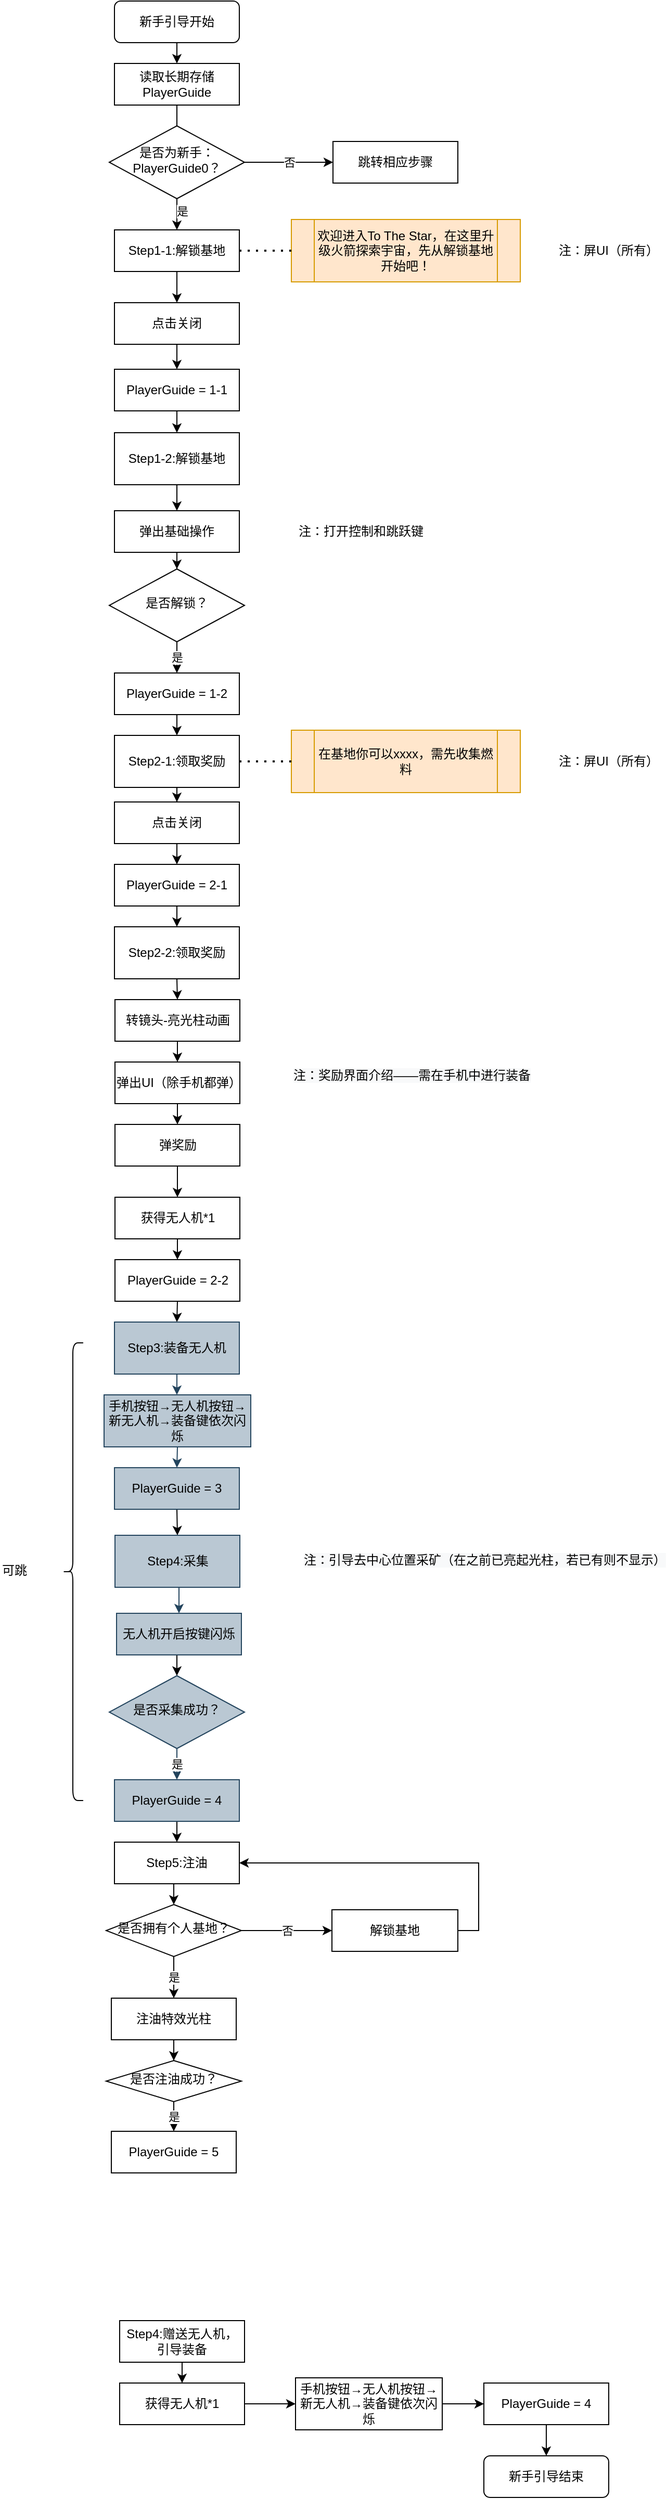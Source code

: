 <mxfile version="14.1.8" type="github">
  <diagram id="C5RBs43oDa-KdzZeNtuy" name="Page-1">
    <mxGraphModel dx="1422" dy="761" grid="1" gridSize="10" guides="1" tooltips="1" connect="1" arrows="1" fold="1" page="1" pageScale="1" pageWidth="583" pageHeight="827" math="0" shadow="0">
      <root>
        <mxCell id="WIyWlLk6GJQsqaUBKTNV-0" />
        <mxCell id="WIyWlLk6GJQsqaUBKTNV-1" parent="WIyWlLk6GJQsqaUBKTNV-0" />
        <mxCell id="ZSfEejRUCSxW9scSHlyq-50" style="edgeStyle=orthogonalEdgeStyle;rounded=0;orthogonalLoop=1;jettySize=auto;html=1;exitX=0.5;exitY=1;exitDx=0;exitDy=0;entryX=0.5;entryY=0;entryDx=0;entryDy=0;" edge="1" parent="WIyWlLk6GJQsqaUBKTNV-1" source="ZSfEejRUCSxW9scSHlyq-51" target="ZSfEejRUCSxW9scSHlyq-56">
          <mxGeometry relative="1" as="geometry" />
        </mxCell>
        <mxCell id="ZSfEejRUCSxW9scSHlyq-51" value="新手引导开始" style="rounded=1;whiteSpace=wrap;html=1;fontSize=12;glass=0;strokeWidth=1;shadow=0;" vertex="1" parent="WIyWlLk6GJQsqaUBKTNV-1">
          <mxGeometry x="170" y="20" width="120" height="40" as="geometry" />
        </mxCell>
        <mxCell id="ZSfEejRUCSxW9scSHlyq-105" style="edgeStyle=orthogonalEdgeStyle;rounded=0;orthogonalLoop=1;jettySize=auto;html=1;exitX=0.5;exitY=1;exitDx=0;exitDy=0;" edge="1" parent="WIyWlLk6GJQsqaUBKTNV-1" source="ZSfEejRUCSxW9scSHlyq-53" target="ZSfEejRUCSxW9scSHlyq-104">
          <mxGeometry relative="1" as="geometry" />
        </mxCell>
        <mxCell id="ZSfEejRUCSxW9scSHlyq-53" value="Step1-1:解锁基地" style="rounded=0;whiteSpace=wrap;html=1;" vertex="1" parent="WIyWlLk6GJQsqaUBKTNV-1">
          <mxGeometry x="170" y="240" width="120" height="40" as="geometry" />
        </mxCell>
        <mxCell id="ZSfEejRUCSxW9scSHlyq-54" style="edgeStyle=orthogonalEdgeStyle;rounded=0;orthogonalLoop=1;jettySize=auto;html=1;exitX=0.5;exitY=1;exitDx=0;exitDy=0;entryX=0.5;entryY=0;entryDx=0;entryDy=0;" edge="1" parent="WIyWlLk6GJQsqaUBKTNV-1" source="ZSfEejRUCSxW9scSHlyq-56" target="ZSfEejRUCSxW9scSHlyq-53">
          <mxGeometry relative="1" as="geometry" />
        </mxCell>
        <mxCell id="ZSfEejRUCSxW9scSHlyq-55" value="是" style="edgeLabel;html=1;align=center;verticalAlign=middle;resizable=0;points=[];" vertex="1" connectable="0" parent="ZSfEejRUCSxW9scSHlyq-54">
          <mxGeometry x="0.7" y="5" relative="1" as="geometry">
            <mxPoint as="offset" />
          </mxGeometry>
        </mxCell>
        <mxCell id="ZSfEejRUCSxW9scSHlyq-56" value="读取长期存储PlayerGuide" style="rounded=0;whiteSpace=wrap;html=1;" vertex="1" parent="WIyWlLk6GJQsqaUBKTNV-1">
          <mxGeometry x="170" y="80" width="120" height="40" as="geometry" />
        </mxCell>
        <mxCell id="ZSfEejRUCSxW9scSHlyq-57" value="否" style="edgeStyle=orthogonalEdgeStyle;rounded=0;orthogonalLoop=1;jettySize=auto;html=1;exitX=1;exitY=0.5;exitDx=0;exitDy=0;entryX=0;entryY=0.5;entryDx=0;entryDy=0;" edge="1" parent="WIyWlLk6GJQsqaUBKTNV-1" source="ZSfEejRUCSxW9scSHlyq-58" target="ZSfEejRUCSxW9scSHlyq-84">
          <mxGeometry relative="1" as="geometry" />
        </mxCell>
        <mxCell id="ZSfEejRUCSxW9scSHlyq-58" value="是否为新手：PlayerGuide0？" style="rhombus;whiteSpace=wrap;html=1;shadow=0;fontFamily=Helvetica;fontSize=12;align=center;strokeWidth=1;spacing=6;spacingTop=-4;" vertex="1" parent="WIyWlLk6GJQsqaUBKTNV-1">
          <mxGeometry x="165" y="140" width="130" height="70" as="geometry" />
        </mxCell>
        <mxCell id="ZSfEejRUCSxW9scSHlyq-59" style="edgeStyle=orthogonalEdgeStyle;rounded=0;orthogonalLoop=1;jettySize=auto;html=1;exitX=0.5;exitY=1;exitDx=0;exitDy=0;" edge="1" parent="WIyWlLk6GJQsqaUBKTNV-1">
          <mxGeometry relative="1" as="geometry">
            <mxPoint x="210" y="230" as="sourcePoint" />
            <mxPoint x="210" y="230" as="targetPoint" />
          </mxGeometry>
        </mxCell>
        <mxCell id="ZSfEejRUCSxW9scSHlyq-161" style="edgeStyle=orthogonalEdgeStyle;rounded=0;orthogonalLoop=1;jettySize=auto;html=1;exitX=0.5;exitY=1;exitDx=0;exitDy=0;entryX=0.5;entryY=0;entryDx=0;entryDy=0;" edge="1" parent="WIyWlLk6GJQsqaUBKTNV-1" source="ZSfEejRUCSxW9scSHlyq-63" target="ZSfEejRUCSxW9scSHlyq-65">
          <mxGeometry relative="1" as="geometry" />
        </mxCell>
        <mxCell id="ZSfEejRUCSxW9scSHlyq-63" value="PlayerGuide = 3" style="rounded=0;whiteSpace=wrap;html=1;fillColor=#bac8d3;strokeColor=#23445d;" vertex="1" parent="WIyWlLk6GJQsqaUBKTNV-1">
          <mxGeometry x="170" y="1430" width="120" height="40" as="geometry" />
        </mxCell>
        <mxCell id="ZSfEejRUCSxW9scSHlyq-164" style="edgeStyle=orthogonalEdgeStyle;rounded=0;orthogonalLoop=1;jettySize=auto;html=1;exitX=0.5;exitY=1;exitDx=0;exitDy=0;entryX=0.5;entryY=0;entryDx=0;entryDy=0;fillColor=#bac8d3;strokeColor=#23445d;" edge="1" parent="WIyWlLk6GJQsqaUBKTNV-1" source="ZSfEejRUCSxW9scSHlyq-65" target="ZSfEejRUCSxW9scSHlyq-163">
          <mxGeometry relative="1" as="geometry" />
        </mxCell>
        <mxCell id="ZSfEejRUCSxW9scSHlyq-65" value="Step4:采集" style="rounded=0;whiteSpace=wrap;html=1;fillColor=#bac8d3;strokeColor=#23445d;" vertex="1" parent="WIyWlLk6GJQsqaUBKTNV-1">
          <mxGeometry x="170.5" y="1495" width="120" height="50" as="geometry" />
        </mxCell>
        <mxCell id="ZSfEejRUCSxW9scSHlyq-66" value="是" style="edgeStyle=orthogonalEdgeStyle;rounded=0;orthogonalLoop=1;jettySize=auto;html=1;exitX=0.5;exitY=1;exitDx=0;exitDy=0;entryX=0.5;entryY=0;entryDx=0;entryDy=0;fillColor=#bac8d3;strokeColor=#23445d;" edge="1" parent="WIyWlLk6GJQsqaUBKTNV-1" source="ZSfEejRUCSxW9scSHlyq-67" target="ZSfEejRUCSxW9scSHlyq-69">
          <mxGeometry relative="1" as="geometry" />
        </mxCell>
        <mxCell id="ZSfEejRUCSxW9scSHlyq-67" value="是否采集成功？" style="rhombus;whiteSpace=wrap;html=1;shadow=0;fontFamily=Helvetica;fontSize=12;align=center;strokeWidth=1;spacing=6;spacingTop=-4;fillColor=#bac8d3;strokeColor=#23445d;" vertex="1" parent="WIyWlLk6GJQsqaUBKTNV-1">
          <mxGeometry x="165" y="1630" width="130" height="70" as="geometry" />
        </mxCell>
        <mxCell id="ZSfEejRUCSxW9scSHlyq-172" style="edgeStyle=orthogonalEdgeStyle;rounded=0;orthogonalLoop=1;jettySize=auto;html=1;exitX=0.5;exitY=1;exitDx=0;exitDy=0;entryX=0.5;entryY=0;entryDx=0;entryDy=0;" edge="1" parent="WIyWlLk6GJQsqaUBKTNV-1" source="ZSfEejRUCSxW9scSHlyq-69" target="ZSfEejRUCSxW9scSHlyq-171">
          <mxGeometry relative="1" as="geometry" />
        </mxCell>
        <mxCell id="ZSfEejRUCSxW9scSHlyq-69" value="PlayerGuide = 4" style="rounded=0;whiteSpace=wrap;html=1;fillColor=#bac8d3;strokeColor=#23445d;" vertex="1" parent="WIyWlLk6GJQsqaUBKTNV-1">
          <mxGeometry x="170" y="1730" width="120" height="40" as="geometry" />
        </mxCell>
        <mxCell id="ZSfEejRUCSxW9scSHlyq-70" style="edgeStyle=orthogonalEdgeStyle;rounded=0;orthogonalLoop=1;jettySize=auto;html=1;exitX=0.5;exitY=1;exitDx=0;exitDy=0;" edge="1" parent="WIyWlLk6GJQsqaUBKTNV-1" source="ZSfEejRUCSxW9scSHlyq-71" target="ZSfEejRUCSxW9scSHlyq-73">
          <mxGeometry relative="1" as="geometry" />
        </mxCell>
        <mxCell id="ZSfEejRUCSxW9scSHlyq-71" value="注油特效光柱" style="rounded=0;whiteSpace=wrap;html=1;" vertex="1" parent="WIyWlLk6GJQsqaUBKTNV-1">
          <mxGeometry x="167" y="1940" width="120" height="40" as="geometry" />
        </mxCell>
        <mxCell id="ZSfEejRUCSxW9scSHlyq-184" value="是" style="edgeStyle=orthogonalEdgeStyle;rounded=0;orthogonalLoop=1;jettySize=auto;html=1;exitX=0.5;exitY=1;exitDx=0;exitDy=0;" edge="1" parent="WIyWlLk6GJQsqaUBKTNV-1" source="ZSfEejRUCSxW9scSHlyq-73" target="ZSfEejRUCSxW9scSHlyq-75">
          <mxGeometry relative="1" as="geometry" />
        </mxCell>
        <mxCell id="ZSfEejRUCSxW9scSHlyq-73" value="是否注油成功？" style="rhombus;whiteSpace=wrap;html=1;shadow=0;fontFamily=Helvetica;fontSize=12;align=center;strokeWidth=1;spacing=6;spacingTop=-4;" vertex="1" parent="WIyWlLk6GJQsqaUBKTNV-1">
          <mxGeometry x="162" y="2000" width="130" height="39.5" as="geometry" />
        </mxCell>
        <mxCell id="ZSfEejRUCSxW9scSHlyq-75" value="PlayerGuide = 5" style="rounded=0;whiteSpace=wrap;html=1;" vertex="1" parent="WIyWlLk6GJQsqaUBKTNV-1">
          <mxGeometry x="167" y="2068" width="120" height="40" as="geometry" />
        </mxCell>
        <mxCell id="ZSfEejRUCSxW9scSHlyq-76" style="edgeStyle=orthogonalEdgeStyle;rounded=0;orthogonalLoop=1;jettySize=auto;html=1;exitX=0.5;exitY=1;exitDx=0;exitDy=0;entryX=0.5;entryY=0;entryDx=0;entryDy=0;" edge="1" parent="WIyWlLk6GJQsqaUBKTNV-1" source="ZSfEejRUCSxW9scSHlyq-77" target="ZSfEejRUCSxW9scSHlyq-79">
          <mxGeometry relative="1" as="geometry" />
        </mxCell>
        <mxCell id="ZSfEejRUCSxW9scSHlyq-77" value="Step4:赠送无人机，引导装备" style="rounded=0;whiteSpace=wrap;html=1;" vertex="1" parent="WIyWlLk6GJQsqaUBKTNV-1">
          <mxGeometry x="175" y="2250" width="120" height="40" as="geometry" />
        </mxCell>
        <mxCell id="ZSfEejRUCSxW9scSHlyq-78" style="edgeStyle=orthogonalEdgeStyle;rounded=0;orthogonalLoop=1;jettySize=auto;html=1;exitX=1;exitY=0.5;exitDx=0;exitDy=0;entryX=0;entryY=0.5;entryDx=0;entryDy=0;" edge="1" parent="WIyWlLk6GJQsqaUBKTNV-1" source="ZSfEejRUCSxW9scSHlyq-79" target="ZSfEejRUCSxW9scSHlyq-81">
          <mxGeometry relative="1" as="geometry" />
        </mxCell>
        <mxCell id="ZSfEejRUCSxW9scSHlyq-79" value="获得无人机*1" style="rounded=0;whiteSpace=wrap;html=1;" vertex="1" parent="WIyWlLk6GJQsqaUBKTNV-1">
          <mxGeometry x="175" y="2310" width="120" height="40" as="geometry" />
        </mxCell>
        <mxCell id="ZSfEejRUCSxW9scSHlyq-80" style="edgeStyle=orthogonalEdgeStyle;rounded=0;orthogonalLoop=1;jettySize=auto;html=1;exitX=1;exitY=0.5;exitDx=0;exitDy=0;entryX=0;entryY=0.5;entryDx=0;entryDy=0;" edge="1" parent="WIyWlLk6GJQsqaUBKTNV-1" source="ZSfEejRUCSxW9scSHlyq-81" target="ZSfEejRUCSxW9scSHlyq-83">
          <mxGeometry relative="1" as="geometry" />
        </mxCell>
        <mxCell id="ZSfEejRUCSxW9scSHlyq-81" value="&lt;span style=&quot;font-family: &amp;#34;helvetica&amp;#34;&quot;&gt;手机按钮→无人机按钮→新无人机→装备键依次闪烁&lt;/span&gt;" style="rounded=0;whiteSpace=wrap;html=1;" vertex="1" parent="WIyWlLk6GJQsqaUBKTNV-1">
          <mxGeometry x="344" y="2305" width="141" height="50" as="geometry" />
        </mxCell>
        <mxCell id="ZSfEejRUCSxW9scSHlyq-82" style="edgeStyle=orthogonalEdgeStyle;rounded=0;orthogonalLoop=1;jettySize=auto;html=1;exitX=0.5;exitY=1;exitDx=0;exitDy=0;entryX=0.5;entryY=0;entryDx=0;entryDy=0;" edge="1" parent="WIyWlLk6GJQsqaUBKTNV-1" source="ZSfEejRUCSxW9scSHlyq-83" target="ZSfEejRUCSxW9scSHlyq-99">
          <mxGeometry relative="1" as="geometry" />
        </mxCell>
        <mxCell id="ZSfEejRUCSxW9scSHlyq-83" value="PlayerGuide = 4" style="rounded=0;whiteSpace=wrap;html=1;" vertex="1" parent="WIyWlLk6GJQsqaUBKTNV-1">
          <mxGeometry x="525" y="2310" width="120" height="40" as="geometry" />
        </mxCell>
        <mxCell id="ZSfEejRUCSxW9scSHlyq-84" value="跳转相应步骤" style="rounded=0;whiteSpace=wrap;html=1;" vertex="1" parent="WIyWlLk6GJQsqaUBKTNV-1">
          <mxGeometry x="380" y="155" width="120" height="40" as="geometry" />
        </mxCell>
        <mxCell id="ZSfEejRUCSxW9scSHlyq-85" value="欢迎进入To The Star，在这里升级火箭探索宇宙，先从解锁基地开始吧！" style="shape=process;whiteSpace=wrap;html=1;backgroundOutline=1;fillColor=#ffe6cc;strokeColor=#d79b00;" vertex="1" parent="WIyWlLk6GJQsqaUBKTNV-1">
          <mxGeometry x="340" y="230" width="220" height="60" as="geometry" />
        </mxCell>
        <mxCell id="ZSfEejRUCSxW9scSHlyq-86" value="" style="endArrow=none;dashed=1;html=1;dashPattern=1 3;strokeWidth=2;exitX=1;exitY=0.5;exitDx=0;exitDy=0;entryX=0;entryY=0.5;entryDx=0;entryDy=0;" edge="1" parent="WIyWlLk6GJQsqaUBKTNV-1" source="ZSfEejRUCSxW9scSHlyq-53" target="ZSfEejRUCSxW9scSHlyq-85">
          <mxGeometry width="50" height="50" relative="1" as="geometry">
            <mxPoint x="420" y="450" as="sourcePoint" />
            <mxPoint x="470" y="400" as="targetPoint" />
          </mxGeometry>
        </mxCell>
        <mxCell id="ZSfEejRUCSxW9scSHlyq-91" value="是" style="edgeStyle=orthogonalEdgeStyle;rounded=0;orthogonalLoop=1;jettySize=auto;html=1;exitX=0.5;exitY=1;exitDx=0;exitDy=0;entryX=0.5;entryY=0;entryDx=0;entryDy=0;" edge="1" parent="WIyWlLk6GJQsqaUBKTNV-1" source="ZSfEejRUCSxW9scSHlyq-93" target="ZSfEejRUCSxW9scSHlyq-71">
          <mxGeometry relative="1" as="geometry" />
        </mxCell>
        <mxCell id="ZSfEejRUCSxW9scSHlyq-92" value="否" style="edgeStyle=orthogonalEdgeStyle;rounded=0;orthogonalLoop=1;jettySize=auto;html=1;exitX=1;exitY=0.5;exitDx=0;exitDy=0;entryX=0;entryY=0.5;entryDx=0;entryDy=0;" edge="1" parent="WIyWlLk6GJQsqaUBKTNV-1" source="ZSfEejRUCSxW9scSHlyq-93" target="ZSfEejRUCSxW9scSHlyq-95">
          <mxGeometry relative="1" as="geometry" />
        </mxCell>
        <mxCell id="ZSfEejRUCSxW9scSHlyq-93" value="是否拥有个人基地？" style="rhombus;whiteSpace=wrap;html=1;shadow=0;fontFamily=Helvetica;fontSize=12;align=center;strokeWidth=1;spacing=6;spacingTop=-4;" vertex="1" parent="WIyWlLk6GJQsqaUBKTNV-1">
          <mxGeometry x="162" y="1850" width="130" height="50" as="geometry" />
        </mxCell>
        <mxCell id="ZSfEejRUCSxW9scSHlyq-179" style="edgeStyle=orthogonalEdgeStyle;rounded=0;orthogonalLoop=1;jettySize=auto;html=1;exitX=1;exitY=0.5;exitDx=0;exitDy=0;entryX=1;entryY=0.5;entryDx=0;entryDy=0;" edge="1" parent="WIyWlLk6GJQsqaUBKTNV-1" source="ZSfEejRUCSxW9scSHlyq-95" target="ZSfEejRUCSxW9scSHlyq-171">
          <mxGeometry relative="1" as="geometry" />
        </mxCell>
        <mxCell id="ZSfEejRUCSxW9scSHlyq-95" value="解锁基地" style="rounded=0;whiteSpace=wrap;html=1;" vertex="1" parent="WIyWlLk6GJQsqaUBKTNV-1">
          <mxGeometry x="379" y="1855" width="121" height="40" as="geometry" />
        </mxCell>
        <mxCell id="ZSfEejRUCSxW9scSHlyq-99" value="新手引导结束" style="rounded=1;whiteSpace=wrap;html=1;fontSize=12;glass=0;strokeWidth=1;shadow=0;" vertex="1" parent="WIyWlLk6GJQsqaUBKTNV-1">
          <mxGeometry x="525" y="2380" width="120" height="40" as="geometry" />
        </mxCell>
        <mxCell id="ZSfEejRUCSxW9scSHlyq-100" value="注：屏UI（所有）" style="text;html=1;strokeColor=none;fillColor=none;align=center;verticalAlign=middle;whiteSpace=wrap;rounded=0;" vertex="1" parent="WIyWlLk6GJQsqaUBKTNV-1">
          <mxGeometry x="590" y="250" width="110" height="20" as="geometry" />
        </mxCell>
        <mxCell id="ZSfEejRUCSxW9scSHlyq-142" style="edgeStyle=orthogonalEdgeStyle;rounded=0;orthogonalLoop=1;jettySize=auto;html=1;exitX=0.5;exitY=1;exitDx=0;exitDy=0;entryX=0.5;entryY=0;entryDx=0;entryDy=0;" edge="1" parent="WIyWlLk6GJQsqaUBKTNV-1" source="ZSfEejRUCSxW9scSHlyq-104" target="ZSfEejRUCSxW9scSHlyq-141">
          <mxGeometry relative="1" as="geometry" />
        </mxCell>
        <mxCell id="ZSfEejRUCSxW9scSHlyq-104" value="点击关闭" style="rounded=0;whiteSpace=wrap;html=1;" vertex="1" parent="WIyWlLk6GJQsqaUBKTNV-1">
          <mxGeometry x="170" y="310" width="120" height="40" as="geometry" />
        </mxCell>
        <mxCell id="ZSfEejRUCSxW9scSHlyq-118" style="edgeStyle=orthogonalEdgeStyle;rounded=0;orthogonalLoop=1;jettySize=auto;html=1;exitX=0.5;exitY=1;exitDx=0;exitDy=0;" edge="1" parent="WIyWlLk6GJQsqaUBKTNV-1" source="ZSfEejRUCSxW9scSHlyq-106" target="ZSfEejRUCSxW9scSHlyq-114">
          <mxGeometry relative="1" as="geometry" />
        </mxCell>
        <mxCell id="ZSfEejRUCSxW9scSHlyq-106" value="弹出基础操作" style="rounded=0;whiteSpace=wrap;html=1;" vertex="1" parent="WIyWlLk6GJQsqaUBKTNV-1">
          <mxGeometry x="170" y="510" width="120" height="40" as="geometry" />
        </mxCell>
        <mxCell id="ZSfEejRUCSxW9scSHlyq-110" value="注：打开控制和跳跃键" style="text;html=1;strokeColor=none;fillColor=none;align=center;verticalAlign=middle;whiteSpace=wrap;rounded=0;" vertex="1" parent="WIyWlLk6GJQsqaUBKTNV-1">
          <mxGeometry x="339" y="520" width="136" height="20" as="geometry" />
        </mxCell>
        <mxCell id="ZSfEejRUCSxW9scSHlyq-113" value="是" style="edgeStyle=orthogonalEdgeStyle;rounded=0;orthogonalLoop=1;jettySize=auto;html=1;exitX=0.5;exitY=1;exitDx=0;exitDy=0;entryX=0.5;entryY=0;entryDx=0;entryDy=0;" edge="1" parent="WIyWlLk6GJQsqaUBKTNV-1" source="ZSfEejRUCSxW9scSHlyq-114" target="ZSfEejRUCSxW9scSHlyq-116">
          <mxGeometry relative="1" as="geometry" />
        </mxCell>
        <mxCell id="ZSfEejRUCSxW9scSHlyq-114" value="是否解锁？" style="rhombus;whiteSpace=wrap;html=1;shadow=0;fontFamily=Helvetica;fontSize=12;align=center;strokeWidth=1;spacing=6;spacingTop=-4;" vertex="1" parent="WIyWlLk6GJQsqaUBKTNV-1">
          <mxGeometry x="165" y="566" width="130" height="70" as="geometry" />
        </mxCell>
        <mxCell id="ZSfEejRUCSxW9scSHlyq-115" style="edgeStyle=orthogonalEdgeStyle;rounded=0;orthogonalLoop=1;jettySize=auto;html=1;exitX=0.5;exitY=1;exitDx=0;exitDy=0;entryX=0.5;entryY=0;entryDx=0;entryDy=0;" edge="1" parent="WIyWlLk6GJQsqaUBKTNV-1" source="ZSfEejRUCSxW9scSHlyq-116" target="ZSfEejRUCSxW9scSHlyq-117">
          <mxGeometry relative="1" as="geometry" />
        </mxCell>
        <mxCell id="ZSfEejRUCSxW9scSHlyq-116" value="PlayerGuide = 1-2" style="rounded=0;whiteSpace=wrap;html=1;" vertex="1" parent="WIyWlLk6GJQsqaUBKTNV-1">
          <mxGeometry x="170" y="666" width="120" height="40" as="geometry" />
        </mxCell>
        <mxCell id="ZSfEejRUCSxW9scSHlyq-154" style="edgeStyle=orthogonalEdgeStyle;rounded=0;orthogonalLoop=1;jettySize=auto;html=1;exitX=0.5;exitY=1;exitDx=0;exitDy=0;" edge="1" parent="WIyWlLk6GJQsqaUBKTNV-1" source="ZSfEejRUCSxW9scSHlyq-117" target="ZSfEejRUCSxW9scSHlyq-148">
          <mxGeometry relative="1" as="geometry" />
        </mxCell>
        <mxCell id="ZSfEejRUCSxW9scSHlyq-117" value="Step2-1:领取奖励" style="rounded=0;whiteSpace=wrap;html=1;" vertex="1" parent="WIyWlLk6GJQsqaUBKTNV-1">
          <mxGeometry x="170" y="726" width="120" height="50" as="geometry" />
        </mxCell>
        <mxCell id="ZSfEejRUCSxW9scSHlyq-122" style="edgeStyle=orthogonalEdgeStyle;rounded=0;orthogonalLoop=1;jettySize=auto;html=1;exitX=0.5;exitY=1;exitDx=0;exitDy=0;entryX=0.5;entryY=0;entryDx=0;entryDy=0;" edge="1" parent="WIyWlLk6GJQsqaUBKTNV-1" source="ZSfEejRUCSxW9scSHlyq-119" target="ZSfEejRUCSxW9scSHlyq-121">
          <mxGeometry relative="1" as="geometry" />
        </mxCell>
        <mxCell id="ZSfEejRUCSxW9scSHlyq-119" value="转镜头-亮光柱动画" style="rounded=0;whiteSpace=wrap;html=1;" vertex="1" parent="WIyWlLk6GJQsqaUBKTNV-1">
          <mxGeometry x="170.5" y="980" width="120" height="40" as="geometry" />
        </mxCell>
        <mxCell id="ZSfEejRUCSxW9scSHlyq-125" style="edgeStyle=orthogonalEdgeStyle;rounded=0;orthogonalLoop=1;jettySize=auto;html=1;exitX=0.5;exitY=1;exitDx=0;exitDy=0;entryX=0.5;entryY=0;entryDx=0;entryDy=0;" edge="1" parent="WIyWlLk6GJQsqaUBKTNV-1" source="ZSfEejRUCSxW9scSHlyq-121" target="ZSfEejRUCSxW9scSHlyq-123">
          <mxGeometry relative="1" as="geometry" />
        </mxCell>
        <mxCell id="ZSfEejRUCSxW9scSHlyq-121" value="弹出UI（除手机都弹）" style="rounded=0;whiteSpace=wrap;html=1;" vertex="1" parent="WIyWlLk6GJQsqaUBKTNV-1">
          <mxGeometry x="170.5" y="1040" width="120" height="40" as="geometry" />
        </mxCell>
        <mxCell id="ZSfEejRUCSxW9scSHlyq-134" style="edgeStyle=orthogonalEdgeStyle;rounded=0;orthogonalLoop=1;jettySize=auto;html=1;exitX=0.5;exitY=1;exitDx=0;exitDy=0;entryX=0.5;entryY=0;entryDx=0;entryDy=0;" edge="1" parent="WIyWlLk6GJQsqaUBKTNV-1" source="ZSfEejRUCSxW9scSHlyq-123" target="ZSfEejRUCSxW9scSHlyq-132">
          <mxGeometry relative="1" as="geometry" />
        </mxCell>
        <mxCell id="ZSfEejRUCSxW9scSHlyq-123" value="弹奖励" style="rounded=0;whiteSpace=wrap;html=1;" vertex="1" parent="WIyWlLk6GJQsqaUBKTNV-1">
          <mxGeometry x="170.5" y="1100" width="120" height="40" as="geometry" />
        </mxCell>
        <mxCell id="ZSfEejRUCSxW9scSHlyq-124" value="&lt;span style=&quot;color: rgb(0 , 0 , 0) ; font-family: &amp;#34;helvetica&amp;#34; ; font-size: 12px ; font-style: normal ; font-weight: 400 ; letter-spacing: normal ; text-align: center ; text-indent: 0px ; text-transform: none ; word-spacing: 0px ; background-color: rgb(248 , 249 , 250) ; display: inline ; float: none&quot;&gt;&lt;span style=&quot;font-family: &amp;#34;helvetica&amp;#34;&quot;&gt;注：&lt;/span&gt;奖励界面介绍——需在手机中进行装备&lt;/span&gt;" style="text;whiteSpace=wrap;html=1;" vertex="1" parent="WIyWlLk6GJQsqaUBKTNV-1">
          <mxGeometry x="339.5" y="1039" width="240" height="30" as="geometry" />
        </mxCell>
        <mxCell id="ZSfEejRUCSxW9scSHlyq-158" style="edgeStyle=orthogonalEdgeStyle;rounded=0;orthogonalLoop=1;jettySize=auto;html=1;exitX=0.5;exitY=1;exitDx=0;exitDy=0;entryX=0.5;entryY=0;entryDx=0;entryDy=0;" edge="1" parent="WIyWlLk6GJQsqaUBKTNV-1" source="ZSfEejRUCSxW9scSHlyq-126" target="ZSfEejRUCSxW9scSHlyq-137">
          <mxGeometry relative="1" as="geometry" />
        </mxCell>
        <mxCell id="ZSfEejRUCSxW9scSHlyq-126" value="PlayerGuide = 2-2" style="rounded=0;whiteSpace=wrap;html=1;" vertex="1" parent="WIyWlLk6GJQsqaUBKTNV-1">
          <mxGeometry x="170.5" y="1230" width="120" height="40" as="geometry" />
        </mxCell>
        <mxCell id="ZSfEejRUCSxW9scSHlyq-136" style="edgeStyle=orthogonalEdgeStyle;rounded=0;orthogonalLoop=1;jettySize=auto;html=1;exitX=0.5;exitY=1;exitDx=0;exitDy=0;entryX=0.5;entryY=0;entryDx=0;entryDy=0;" edge="1" parent="WIyWlLk6GJQsqaUBKTNV-1" source="ZSfEejRUCSxW9scSHlyq-132" target="ZSfEejRUCSxW9scSHlyq-126">
          <mxGeometry relative="1" as="geometry" />
        </mxCell>
        <mxCell id="ZSfEejRUCSxW9scSHlyq-132" value="获得无人机*1" style="rounded=0;whiteSpace=wrap;html=1;" vertex="1" parent="WIyWlLk6GJQsqaUBKTNV-1">
          <mxGeometry x="170.5" y="1170" width="120" height="40" as="geometry" />
        </mxCell>
        <mxCell id="ZSfEejRUCSxW9scSHlyq-160" style="edgeStyle=orthogonalEdgeStyle;rounded=0;orthogonalLoop=1;jettySize=auto;html=1;exitX=0.5;exitY=1;exitDx=0;exitDy=0;entryX=0.5;entryY=0;entryDx=0;entryDy=0;fillColor=#bac8d3;strokeColor=#23445d;" edge="1" parent="WIyWlLk6GJQsqaUBKTNV-1" source="ZSfEejRUCSxW9scSHlyq-133" target="ZSfEejRUCSxW9scSHlyq-63">
          <mxGeometry relative="1" as="geometry" />
        </mxCell>
        <mxCell id="ZSfEejRUCSxW9scSHlyq-133" value="&lt;span style=&quot;font-family: &amp;#34;helvetica&amp;#34;&quot;&gt;手机按钮→无人机按钮→新无人机→装备键依次闪烁&lt;/span&gt;" style="rounded=0;whiteSpace=wrap;html=1;fillColor=#bac8d3;strokeColor=#23445d;" vertex="1" parent="WIyWlLk6GJQsqaUBKTNV-1">
          <mxGeometry x="160" y="1360" width="141" height="50" as="geometry" />
        </mxCell>
        <mxCell id="ZSfEejRUCSxW9scSHlyq-159" style="edgeStyle=orthogonalEdgeStyle;rounded=0;orthogonalLoop=1;jettySize=auto;html=1;exitX=0.5;exitY=1;exitDx=0;exitDy=0;fillColor=#bac8d3;strokeColor=#23445d;" edge="1" parent="WIyWlLk6GJQsqaUBKTNV-1" source="ZSfEejRUCSxW9scSHlyq-137" target="ZSfEejRUCSxW9scSHlyq-133">
          <mxGeometry relative="1" as="geometry" />
        </mxCell>
        <mxCell id="ZSfEejRUCSxW9scSHlyq-137" value="Step3:装备无人机" style="rounded=0;whiteSpace=wrap;html=1;fillColor=#bac8d3;strokeColor=#23445d;" vertex="1" parent="WIyWlLk6GJQsqaUBKTNV-1">
          <mxGeometry x="170" y="1290" width="120" height="50" as="geometry" />
        </mxCell>
        <mxCell id="ZSfEejRUCSxW9scSHlyq-138" value="在基地你可以xxxx，需先收集燃料" style="shape=process;whiteSpace=wrap;html=1;backgroundOutline=1;fillColor=#ffe6cc;strokeColor=#d79b00;" vertex="1" parent="WIyWlLk6GJQsqaUBKTNV-1">
          <mxGeometry x="340" y="721" width="220" height="60" as="geometry" />
        </mxCell>
        <mxCell id="ZSfEejRUCSxW9scSHlyq-139" value="注：屏UI（所有）" style="text;html=1;strokeColor=none;fillColor=none;align=center;verticalAlign=middle;whiteSpace=wrap;rounded=0;" vertex="1" parent="WIyWlLk6GJQsqaUBKTNV-1">
          <mxGeometry x="590" y="741" width="110" height="20" as="geometry" />
        </mxCell>
        <mxCell id="ZSfEejRUCSxW9scSHlyq-140" value="" style="endArrow=none;dashed=1;html=1;dashPattern=1 3;strokeWidth=2;exitX=1;exitY=0.5;exitDx=0;exitDy=0;entryX=0;entryY=0.5;entryDx=0;entryDy=0;" edge="1" parent="WIyWlLk6GJQsqaUBKTNV-1" source="ZSfEejRUCSxW9scSHlyq-117" target="ZSfEejRUCSxW9scSHlyq-138">
          <mxGeometry width="50" height="50" relative="1" as="geometry">
            <mxPoint x="300" y="340" as="sourcePoint" />
            <mxPoint x="350" y="340" as="targetPoint" />
          </mxGeometry>
        </mxCell>
        <mxCell id="ZSfEejRUCSxW9scSHlyq-146" style="edgeStyle=orthogonalEdgeStyle;rounded=0;orthogonalLoop=1;jettySize=auto;html=1;exitX=0.5;exitY=1;exitDx=0;exitDy=0;entryX=0.5;entryY=0;entryDx=0;entryDy=0;" edge="1" parent="WIyWlLk6GJQsqaUBKTNV-1" source="ZSfEejRUCSxW9scSHlyq-141" target="ZSfEejRUCSxW9scSHlyq-144">
          <mxGeometry relative="1" as="geometry" />
        </mxCell>
        <mxCell id="ZSfEejRUCSxW9scSHlyq-141" value="PlayerGuide = 1-1" style="rounded=0;whiteSpace=wrap;html=1;" vertex="1" parent="WIyWlLk6GJQsqaUBKTNV-1">
          <mxGeometry x="170" y="374" width="120" height="40" as="geometry" />
        </mxCell>
        <mxCell id="ZSfEejRUCSxW9scSHlyq-147" style="edgeStyle=orthogonalEdgeStyle;rounded=0;orthogonalLoop=1;jettySize=auto;html=1;exitX=0.5;exitY=1;exitDx=0;exitDy=0;" edge="1" parent="WIyWlLk6GJQsqaUBKTNV-1" source="ZSfEejRUCSxW9scSHlyq-144" target="ZSfEejRUCSxW9scSHlyq-106">
          <mxGeometry relative="1" as="geometry" />
        </mxCell>
        <mxCell id="ZSfEejRUCSxW9scSHlyq-144" value="Step1-2:解锁基地" style="rounded=0;whiteSpace=wrap;html=1;" vertex="1" parent="WIyWlLk6GJQsqaUBKTNV-1">
          <mxGeometry x="170" y="435" width="120" height="50" as="geometry" />
        </mxCell>
        <mxCell id="ZSfEejRUCSxW9scSHlyq-155" style="edgeStyle=orthogonalEdgeStyle;rounded=0;orthogonalLoop=1;jettySize=auto;html=1;exitX=0.5;exitY=1;exitDx=0;exitDy=0;entryX=0.5;entryY=0;entryDx=0;entryDy=0;" edge="1" parent="WIyWlLk6GJQsqaUBKTNV-1" source="ZSfEejRUCSxW9scSHlyq-148" target="ZSfEejRUCSxW9scSHlyq-151">
          <mxGeometry relative="1" as="geometry" />
        </mxCell>
        <mxCell id="ZSfEejRUCSxW9scSHlyq-148" value="点击关闭" style="rounded=0;whiteSpace=wrap;html=1;" vertex="1" parent="WIyWlLk6GJQsqaUBKTNV-1">
          <mxGeometry x="170" y="790" width="120" height="40" as="geometry" />
        </mxCell>
        <mxCell id="ZSfEejRUCSxW9scSHlyq-156" style="edgeStyle=orthogonalEdgeStyle;rounded=0;orthogonalLoop=1;jettySize=auto;html=1;exitX=0.5;exitY=1;exitDx=0;exitDy=0;entryX=0.5;entryY=0;entryDx=0;entryDy=0;" edge="1" parent="WIyWlLk6GJQsqaUBKTNV-1" source="ZSfEejRUCSxW9scSHlyq-151" target="ZSfEejRUCSxW9scSHlyq-152">
          <mxGeometry relative="1" as="geometry" />
        </mxCell>
        <mxCell id="ZSfEejRUCSxW9scSHlyq-151" value="PlayerGuide = 2-1" style="rounded=0;whiteSpace=wrap;html=1;" vertex="1" parent="WIyWlLk6GJQsqaUBKTNV-1">
          <mxGeometry x="170" y="850" width="120" height="40" as="geometry" />
        </mxCell>
        <mxCell id="ZSfEejRUCSxW9scSHlyq-157" style="edgeStyle=orthogonalEdgeStyle;rounded=0;orthogonalLoop=1;jettySize=auto;html=1;exitX=0.5;exitY=1;exitDx=0;exitDy=0;entryX=0.5;entryY=0;entryDx=0;entryDy=0;" edge="1" parent="WIyWlLk6GJQsqaUBKTNV-1" source="ZSfEejRUCSxW9scSHlyq-152" target="ZSfEejRUCSxW9scSHlyq-119">
          <mxGeometry relative="1" as="geometry" />
        </mxCell>
        <mxCell id="ZSfEejRUCSxW9scSHlyq-152" value="Step2-2:领取奖励" style="rounded=0;whiteSpace=wrap;html=1;" vertex="1" parent="WIyWlLk6GJQsqaUBKTNV-1">
          <mxGeometry x="170" y="910" width="120" height="50" as="geometry" />
        </mxCell>
        <mxCell id="ZSfEejRUCSxW9scSHlyq-170" style="edgeStyle=orthogonalEdgeStyle;rounded=0;orthogonalLoop=1;jettySize=auto;html=1;exitX=0.5;exitY=1;exitDx=0;exitDy=0;entryX=0.5;entryY=0;entryDx=0;entryDy=0;" edge="1" parent="WIyWlLk6GJQsqaUBKTNV-1" source="ZSfEejRUCSxW9scSHlyq-163" target="ZSfEejRUCSxW9scSHlyq-67">
          <mxGeometry relative="1" as="geometry" />
        </mxCell>
        <mxCell id="ZSfEejRUCSxW9scSHlyq-163" value="&lt;span style=&quot;font-family: &amp;#34;helvetica&amp;#34;&quot;&gt;无人机开启按键闪烁&lt;/span&gt;" style="rounded=0;whiteSpace=wrap;html=1;fillColor=#bac8d3;strokeColor=#23445d;" vertex="1" parent="WIyWlLk6GJQsqaUBKTNV-1">
          <mxGeometry x="172" y="1570" width="120" height="40" as="geometry" />
        </mxCell>
        <mxCell id="ZSfEejRUCSxW9scSHlyq-165" value="&lt;span style=&quot;color: rgb(0 , 0 , 0) ; font-family: &amp;#34;helvetica&amp;#34; ; font-size: 12px ; font-style: normal ; font-weight: 400 ; letter-spacing: normal ; text-align: center ; text-indent: 0px ; text-transform: none ; word-spacing: 0px ; background-color: rgb(248 , 249 , 250) ; display: inline ; float: none&quot;&gt;注：引导去中心位置采矿（在之前已亮起光柱，若已有则不显示）&lt;/span&gt;" style="text;whiteSpace=wrap;html=1;" vertex="1" parent="WIyWlLk6GJQsqaUBKTNV-1">
          <mxGeometry x="350" y="1505" width="350" height="30" as="geometry" />
        </mxCell>
        <mxCell id="ZSfEejRUCSxW9scSHlyq-175" style="edgeStyle=orthogonalEdgeStyle;rounded=0;orthogonalLoop=1;jettySize=auto;html=1;exitX=0.5;exitY=1;exitDx=0;exitDy=0;entryX=0.5;entryY=0;entryDx=0;entryDy=0;" edge="1" parent="WIyWlLk6GJQsqaUBKTNV-1" source="ZSfEejRUCSxW9scSHlyq-171" target="ZSfEejRUCSxW9scSHlyq-93">
          <mxGeometry relative="1" as="geometry" />
        </mxCell>
        <mxCell id="ZSfEejRUCSxW9scSHlyq-171" value="Step5:注油" style="rounded=0;whiteSpace=wrap;html=1;" vertex="1" parent="WIyWlLk6GJQsqaUBKTNV-1">
          <mxGeometry x="170" y="1790" width="120" height="40" as="geometry" />
        </mxCell>
        <mxCell id="ZSfEejRUCSxW9scSHlyq-173" value="" style="shape=curlyBracket;whiteSpace=wrap;html=1;rounded=1;" vertex="1" parent="WIyWlLk6GJQsqaUBKTNV-1">
          <mxGeometry x="120" y="1310" width="20" height="440" as="geometry" />
        </mxCell>
        <mxCell id="ZSfEejRUCSxW9scSHlyq-174" value="&lt;div style=&quot;text-align: center&quot;&gt;&lt;span&gt;&lt;font face=&quot;helvetica&quot;&gt;可跳&lt;/font&gt;&lt;/span&gt;&lt;/div&gt;" style="text;whiteSpace=wrap;html=1;" vertex="1" parent="WIyWlLk6GJQsqaUBKTNV-1">
          <mxGeometry x="60" y="1515" width="60" height="30" as="geometry" />
        </mxCell>
      </root>
    </mxGraphModel>
  </diagram>
</mxfile>
